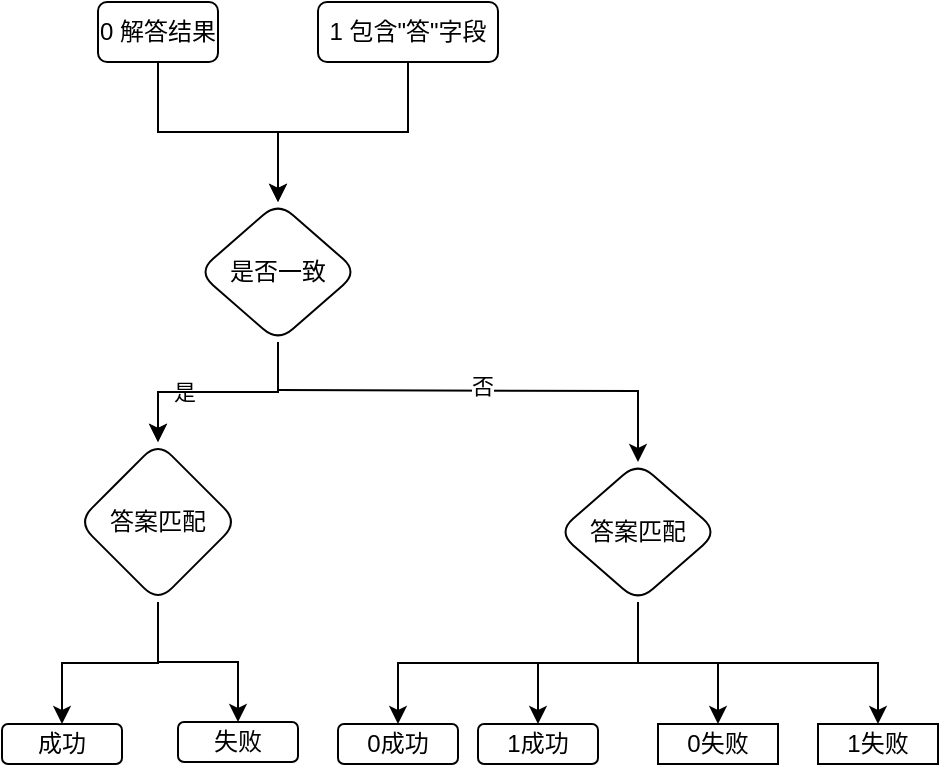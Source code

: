 <mxfile version="26.1.3" pages="3">
  <diagram name="第 1 页" id="P6E8zjEykWlbqtwnReJS">
    <mxGraphModel dx="773" dy="414" grid="1" gridSize="10" guides="1" tooltips="1" connect="1" arrows="1" fold="1" page="1" pageScale="1" pageWidth="827" pageHeight="1169" math="0" shadow="0">
      <root>
        <mxCell id="0" />
        <mxCell id="1" parent="0" />
        <mxCell id="YBJId6t4CinMJ43xVwXh-3" style="edgeStyle=orthogonalEdgeStyle;rounded=0;orthogonalLoop=1;jettySize=auto;html=1;entryX=0.5;entryY=0;entryDx=0;entryDy=0;" edge="1" parent="1" source="YBJId6t4CinMJ43xVwXh-1" target="YBJId6t4CinMJ43xVwXh-4">
          <mxGeometry relative="1" as="geometry">
            <mxPoint x="240" y="180" as="targetPoint" />
          </mxGeometry>
        </mxCell>
        <mxCell id="YBJId6t4CinMJ43xVwXh-1" value="0 解答结果" style="rounded=1;whiteSpace=wrap;html=1;" vertex="1" parent="1">
          <mxGeometry x="210" y="90" width="60" height="30" as="geometry" />
        </mxCell>
        <mxCell id="YBJId6t4CinMJ43xVwXh-5" value="" style="edgeStyle=orthogonalEdgeStyle;rounded=0;orthogonalLoop=1;jettySize=auto;html=1;" edge="1" parent="1" source="YBJId6t4CinMJ43xVwXh-2" target="YBJId6t4CinMJ43xVwXh-4">
          <mxGeometry relative="1" as="geometry" />
        </mxCell>
        <mxCell id="YBJId6t4CinMJ43xVwXh-2" value="1 包含&quot;答&quot;字段" style="rounded=1;whiteSpace=wrap;html=1;" vertex="1" parent="1">
          <mxGeometry x="320" y="90" width="90" height="30" as="geometry" />
        </mxCell>
        <mxCell id="YBJId6t4CinMJ43xVwXh-7" value="" style="edgeStyle=orthogonalEdgeStyle;rounded=0;orthogonalLoop=1;jettySize=auto;html=1;" edge="1" parent="1" source="YBJId6t4CinMJ43xVwXh-4" target="YBJId6t4CinMJ43xVwXh-6">
          <mxGeometry relative="1" as="geometry" />
        </mxCell>
        <mxCell id="YBJId6t4CinMJ43xVwXh-8" value="是" style="edgeLabel;html=1;align=center;verticalAlign=middle;resizable=0;points=[];" vertex="1" connectable="0" parent="YBJId6t4CinMJ43xVwXh-7">
          <mxGeometry x="0.317" relative="1" as="geometry">
            <mxPoint as="offset" />
          </mxGeometry>
        </mxCell>
        <mxCell id="YBJId6t4CinMJ43xVwXh-9" value="" style="edgeStyle=orthogonalEdgeStyle;rounded=0;orthogonalLoop=1;jettySize=auto;html=1;" edge="1" parent="1" source="YBJId6t4CinMJ43xVwXh-4" target="YBJId6t4CinMJ43xVwXh-6">
          <mxGeometry relative="1" as="geometry" />
        </mxCell>
        <mxCell id="YBJId6t4CinMJ43xVwXh-11" style="edgeStyle=orthogonalEdgeStyle;rounded=0;orthogonalLoop=1;jettySize=auto;html=1;exitX=0.5;exitY=1;exitDx=0;exitDy=0;entryX=0.5;entryY=0;entryDx=0;entryDy=0;" edge="1" parent="1" target="YBJId6t4CinMJ43xVwXh-10">
          <mxGeometry relative="1" as="geometry">
            <mxPoint x="300" y="284" as="sourcePoint" />
            <mxPoint x="480" y="344" as="targetPoint" />
          </mxGeometry>
        </mxCell>
        <mxCell id="YBJId6t4CinMJ43xVwXh-12" value="否" style="edgeLabel;html=1;align=center;verticalAlign=middle;resizable=0;points=[];" vertex="1" connectable="0" parent="YBJId6t4CinMJ43xVwXh-11">
          <mxGeometry x="-0.06" y="3" relative="1" as="geometry">
            <mxPoint as="offset" />
          </mxGeometry>
        </mxCell>
        <mxCell id="YBJId6t4CinMJ43xVwXh-4" value="是否一致" style="rhombus;whiteSpace=wrap;html=1;rounded=1;" vertex="1" parent="1">
          <mxGeometry x="260" y="190" width="80" height="70" as="geometry" />
        </mxCell>
        <mxCell id="YBJId6t4CinMJ43xVwXh-13" style="edgeStyle=orthogonalEdgeStyle;rounded=0;orthogonalLoop=1;jettySize=auto;html=1;entryX=0.5;entryY=0;entryDx=0;entryDy=0;" edge="1" parent="1" source="YBJId6t4CinMJ43xVwXh-6" target="YBJId6t4CinMJ43xVwXh-16">
          <mxGeometry relative="1" as="geometry">
            <mxPoint x="200" y="450" as="targetPoint" />
          </mxGeometry>
        </mxCell>
        <mxCell id="YBJId6t4CinMJ43xVwXh-15" value="" style="edgeStyle=orthogonalEdgeStyle;rounded=0;orthogonalLoop=1;jettySize=auto;html=1;" edge="1" parent="1" source="YBJId6t4CinMJ43xVwXh-6" target="YBJId6t4CinMJ43xVwXh-14">
          <mxGeometry relative="1" as="geometry" />
        </mxCell>
        <mxCell id="YBJId6t4CinMJ43xVwXh-6" value="答案匹配" style="rhombus;whiteSpace=wrap;html=1;rounded=1;" vertex="1" parent="1">
          <mxGeometry x="200" y="310" width="80" height="80" as="geometry" />
        </mxCell>
        <mxCell id="YBJId6t4CinMJ43xVwXh-22" style="edgeStyle=orthogonalEdgeStyle;rounded=0;orthogonalLoop=1;jettySize=auto;html=1;exitX=0.5;exitY=1;exitDx=0;exitDy=0;entryX=0.5;entryY=0;entryDx=0;entryDy=0;" edge="1" parent="1" source="YBJId6t4CinMJ43xVwXh-10" target="YBJId6t4CinMJ43xVwXh-17">
          <mxGeometry relative="1" as="geometry" />
        </mxCell>
        <mxCell id="YBJId6t4CinMJ43xVwXh-23" style="edgeStyle=orthogonalEdgeStyle;rounded=0;orthogonalLoop=1;jettySize=auto;html=1;entryX=0.5;entryY=0;entryDx=0;entryDy=0;" edge="1" parent="1" source="YBJId6t4CinMJ43xVwXh-10" target="YBJId6t4CinMJ43xVwXh-19">
          <mxGeometry relative="1" as="geometry" />
        </mxCell>
        <mxCell id="YBJId6t4CinMJ43xVwXh-25" style="edgeStyle=orthogonalEdgeStyle;rounded=0;orthogonalLoop=1;jettySize=auto;html=1;exitX=0.5;exitY=1;exitDx=0;exitDy=0;entryX=0.5;entryY=0;entryDx=0;entryDy=0;" edge="1" parent="1" source="YBJId6t4CinMJ43xVwXh-10" target="YBJId6t4CinMJ43xVwXh-18">
          <mxGeometry relative="1" as="geometry" />
        </mxCell>
        <mxCell id="YBJId6t4CinMJ43xVwXh-26" style="edgeStyle=orthogonalEdgeStyle;rounded=0;orthogonalLoop=1;jettySize=auto;html=1;exitX=0.5;exitY=1;exitDx=0;exitDy=0;entryX=0.5;entryY=0;entryDx=0;entryDy=0;" edge="1" parent="1" source="YBJId6t4CinMJ43xVwXh-10" target="YBJId6t4CinMJ43xVwXh-20">
          <mxGeometry relative="1" as="geometry" />
        </mxCell>
        <mxCell id="YBJId6t4CinMJ43xVwXh-10" value="答案匹配" style="rhombus;whiteSpace=wrap;html=1;rounded=1;" vertex="1" parent="1">
          <mxGeometry x="440" y="320" width="80" height="70" as="geometry" />
        </mxCell>
        <mxCell id="YBJId6t4CinMJ43xVwXh-14" value="失败" style="whiteSpace=wrap;html=1;rounded=1;" vertex="1" parent="1">
          <mxGeometry x="250" y="450" width="60" height="20" as="geometry" />
        </mxCell>
        <mxCell id="YBJId6t4CinMJ43xVwXh-16" value="成功" style="whiteSpace=wrap;html=1;rounded=1;" vertex="1" parent="1">
          <mxGeometry x="162" y="451" width="60" height="20" as="geometry" />
        </mxCell>
        <mxCell id="YBJId6t4CinMJ43xVwXh-17" value="1成功" style="whiteSpace=wrap;html=1;rounded=1;" vertex="1" parent="1">
          <mxGeometry x="400" y="451" width="60" height="20" as="geometry" />
        </mxCell>
        <mxCell id="YBJId6t4CinMJ43xVwXh-18" value="0成功" style="whiteSpace=wrap;html=1;rounded=1;" vertex="1" parent="1">
          <mxGeometry x="330" y="451" width="60" height="20" as="geometry" />
        </mxCell>
        <mxCell id="YBJId6t4CinMJ43xVwXh-19" value="0失败" style="whiteSpace=wrap;html=1;rounded=1;arcSize=0;" vertex="1" parent="1">
          <mxGeometry x="490" y="451" width="60" height="20" as="geometry" />
        </mxCell>
        <mxCell id="YBJId6t4CinMJ43xVwXh-20" value="1失败" style="whiteSpace=wrap;html=1;rounded=1;arcSize=0;" vertex="1" parent="1">
          <mxGeometry x="570" y="451" width="60" height="20" as="geometry" />
        </mxCell>
      </root>
    </mxGraphModel>
  </diagram>
  <diagram id="29EoOhL5fd7NypNhxj3P" name="第 2 页">
    <mxGraphModel dx="743" dy="556" grid="1" gridSize="10" guides="1" tooltips="1" connect="1" arrows="1" fold="1" page="1" pageScale="1" pageWidth="827" pageHeight="1169" math="0" shadow="0">
      <root>
        <mxCell id="0" />
        <mxCell id="1" parent="0" />
        <mxCell id="XEcr6bu9GqmoWImsLkUs-4" value="" style="edgeStyle=orthogonalEdgeStyle;rounded=0;orthogonalLoop=1;jettySize=auto;html=1;" edge="1" parent="1" source="XEcr6bu9GqmoWImsLkUs-1" target="XEcr6bu9GqmoWImsLkUs-3">
          <mxGeometry relative="1" as="geometry" />
        </mxCell>
        <mxCell id="XEcr6bu9GqmoWImsLkUs-1" value="题库答案" style="rounded=1;whiteSpace=wrap;html=1;" vertex="1" parent="1">
          <mxGeometry x="120" y="160" width="70" height="30" as="geometry" />
        </mxCell>
        <mxCell id="XEcr6bu9GqmoWImsLkUs-5" style="edgeStyle=orthogonalEdgeStyle;rounded=0;orthogonalLoop=1;jettySize=auto;html=1;entryX=0;entryY=0.5;entryDx=0;entryDy=0;" edge="1" parent="1" source="XEcr6bu9GqmoWImsLkUs-2" target="XEcr6bu9GqmoWImsLkUs-3">
          <mxGeometry relative="1" as="geometry" />
        </mxCell>
        <mxCell id="XEcr6bu9GqmoWImsLkUs-2" value="OCR答案" style="rounded=1;whiteSpace=wrap;html=1;" vertex="1" parent="1">
          <mxGeometry x="120" y="210" width="70" height="30" as="geometry" />
        </mxCell>
        <mxCell id="XEcr6bu9GqmoWImsLkUs-7" value="" style="edgeStyle=orthogonalEdgeStyle;rounded=0;orthogonalLoop=1;jettySize=auto;html=1;" edge="1" parent="1" source="XEcr6bu9GqmoWImsLkUs-3" target="XEcr6bu9GqmoWImsLkUs-6">
          <mxGeometry relative="1" as="geometry" />
        </mxCell>
        <mxCell id="XEcr6bu9GqmoWImsLkUs-14" value="" style="edgeStyle=orthogonalEdgeStyle;rounded=0;orthogonalLoop=1;jettySize=auto;html=1;" edge="1" parent="1" source="XEcr6bu9GqmoWImsLkUs-3" target="XEcr6bu9GqmoWImsLkUs-13">
          <mxGeometry relative="1" as="geometry" />
        </mxCell>
        <mxCell id="XEcr6bu9GqmoWImsLkUs-16" value="" style="edgeStyle=orthogonalEdgeStyle;rounded=0;orthogonalLoop=1;jettySize=auto;html=1;" edge="1" parent="1" source="XEcr6bu9GqmoWImsLkUs-3" target="XEcr6bu9GqmoWImsLkUs-15">
          <mxGeometry relative="1" as="geometry" />
        </mxCell>
        <mxCell id="XEcr6bu9GqmoWImsLkUs-3" value="格式规范化" style="whiteSpace=wrap;html=1;rounded=1;" vertex="1" parent="1">
          <mxGeometry x="240" y="180" width="70" height="40" as="geometry" />
        </mxCell>
        <mxCell id="XEcr6bu9GqmoWImsLkUs-9" value="" style="edgeStyle=orthogonalEdgeStyle;rounded=0;orthogonalLoop=1;jettySize=auto;html=1;" edge="1" parent="1" source="XEcr6bu9GqmoWImsLkUs-6" target="XEcr6bu9GqmoWImsLkUs-8">
          <mxGeometry relative="1" as="geometry" />
        </mxCell>
        <mxCell id="XEcr6bu9GqmoWImsLkUs-18" value="" style="edgeStyle=orthogonalEdgeStyle;rounded=0;orthogonalLoop=1;jettySize=auto;html=1;" edge="1" parent="1" source="XEcr6bu9GqmoWImsLkUs-6" target="XEcr6bu9GqmoWImsLkUs-17">
          <mxGeometry relative="1" as="geometry" />
        </mxCell>
        <mxCell id="XEcr6bu9GqmoWImsLkUs-20" value="" style="edgeStyle=orthogonalEdgeStyle;rounded=0;orthogonalLoop=1;jettySize=auto;html=1;" edge="1" parent="1" source="XEcr6bu9GqmoWImsLkUs-6" target="XEcr6bu9GqmoWImsLkUs-19">
          <mxGeometry relative="1" as="geometry" />
        </mxCell>
        <mxCell id="XEcr6bu9GqmoWImsLkUs-6" value="题库答案提取用户作答抽取" style="whiteSpace=wrap;html=1;rounded=1;" vertex="1" parent="1">
          <mxGeometry x="402" y="175" width="85" height="50" as="geometry" />
        </mxCell>
        <mxCell id="XEcr6bu9GqmoWImsLkUs-23" value="" style="edgeStyle=orthogonalEdgeStyle;rounded=0;orthogonalLoop=1;jettySize=auto;html=1;" edge="1" parent="1" source="XEcr6bu9GqmoWImsLkUs-8" target="XEcr6bu9GqmoWImsLkUs-22">
          <mxGeometry relative="1" as="geometry" />
        </mxCell>
        <mxCell id="XEcr6bu9GqmoWImsLkUs-25" value="" style="edgeStyle=orthogonalEdgeStyle;rounded=0;orthogonalLoop=1;jettySize=auto;html=1;" edge="1" parent="1" source="XEcr6bu9GqmoWImsLkUs-8" target="XEcr6bu9GqmoWImsLkUs-24">
          <mxGeometry relative="1" as="geometry" />
        </mxCell>
        <mxCell id="XEcr6bu9GqmoWImsLkUs-8" value="答案比对" style="whiteSpace=wrap;html=1;rounded=1;" vertex="1" parent="1">
          <mxGeometry x="580" y="175" width="78.5" height="50" as="geometry" />
        </mxCell>
        <mxCell id="XEcr6bu9GqmoWImsLkUs-13" value="1.去除冗余字符,例如\n、空格、。、，等;&amp;nbsp;&lt;div&gt;&lt;br&gt;&lt;/div&gt;" style="whiteSpace=wrap;html=1;rounded=1;" vertex="1" parent="1">
          <mxGeometry x="218.75" y="290" width="111.25" height="150" as="geometry" />
        </mxCell>
        <mxCell id="XEcr6bu9GqmoWImsLkUs-15" value="题库答案可以直接进行规整化&lt;div&gt;&lt;br&gt;&lt;div&gt;用户作答只能线上进行规整化&lt;/div&gt;&lt;/div&gt;" style="whiteSpace=wrap;html=1;rounded=1;" vertex="1" parent="1">
          <mxGeometry x="207" y="40" width="135" height="70" as="geometry" />
        </mxCell>
        <mxCell id="XEcr6bu9GqmoWImsLkUs-17" value="1.需要根据题型使用不同的正则进行抽取，例如解方程，可以使用&#39;字母=数值&#39;的形式抽取答案" style="whiteSpace=wrap;html=1;rounded=1;" vertex="1" parent="1">
          <mxGeometry x="383.5" y="290" width="120.5" height="150" as="geometry" />
        </mxCell>
        <mxCell id="XEcr6bu9GqmoWImsLkUs-19" value="题库答案可以提前抽取成一个list，并且是排序好的&lt;div&gt;&lt;br&gt;&lt;div&gt;用户作答只能线上使用模型+规则进行抽取&lt;/div&gt;&lt;/div&gt;" style="whiteSpace=wrap;html=1;rounded=1;" vertex="1" parent="1">
          <mxGeometry x="365" y="40" width="160" height="70" as="geometry" />
        </mxCell>
        <mxCell id="XEcr6bu9GqmoWImsLkUs-22" value="1.直接字符串级别比较；&lt;div&gt;2.将题库答案格式向用户作答抽取结果对齐/用户作答抽取结果向题库答案格式对齐&lt;/div&gt;" style="whiteSpace=wrap;html=1;rounded=1;" vertex="1" parent="1">
          <mxGeometry x="559.25" y="290" width="120.75" height="150" as="geometry" />
        </mxCell>
        <mxCell id="XEcr6bu9GqmoWImsLkUs-24" value="线上进行比对&lt;div&gt;规则+模型&lt;/div&gt;" style="whiteSpace=wrap;html=1;rounded=1;" vertex="1" parent="1">
          <mxGeometry x="559.25" y="40" width="120" height="60" as="geometry" />
        </mxCell>
      </root>
    </mxGraphModel>
  </diagram>
  <diagram id="o6Bda8zBXk-m21hfo-ji" name="第 3 页">
    <mxGraphModel dx="1745" dy="615" grid="1" gridSize="10" guides="1" tooltips="1" connect="1" arrows="1" fold="1" page="1" pageScale="1" pageWidth="827" pageHeight="1169" math="0" shadow="0">
      <root>
        <mxCell id="0" />
        <mxCell id="1" parent="0" />
        <mxCell id="61giJdoqG98BgG1m5XoA-6" value="" style="edgeStyle=orthogonalEdgeStyle;rounded=0;orthogonalLoop=1;jettySize=auto;html=1;" edge="1" parent="1" source="61giJdoqG98BgG1m5XoA-1" target="61giJdoqG98BgG1m5XoA-5">
          <mxGeometry relative="1" as="geometry" />
        </mxCell>
        <mxCell id="61giJdoqG98BgG1m5XoA-1" value="jyy题型" style="rounded=0;whiteSpace=wrap;html=1;" vertex="1" parent="1">
          <mxGeometry x="160" y="110" width="50" height="20" as="geometry" />
        </mxCell>
        <mxCell id="61giJdoqG98BgG1m5XoA-8" value="" style="edgeStyle=orthogonalEdgeStyle;rounded=0;orthogonalLoop=1;jettySize=auto;html=1;" edge="1" parent="1" source="61giJdoqG98BgG1m5XoA-5" target="61giJdoqG98BgG1m5XoA-7">
          <mxGeometry relative="1" as="geometry" />
        </mxCell>
        <mxCell id="61giJdoqG98BgG1m5XoA-9" value="不是" style="edgeLabel;html=1;align=center;verticalAlign=middle;resizable=0;points=[];" vertex="1" connectable="0" parent="61giJdoqG98BgG1m5XoA-8">
          <mxGeometry x="0.05" y="-1" relative="1" as="geometry">
            <mxPoint as="offset" />
          </mxGeometry>
        </mxCell>
        <mxCell id="61giJdoqG98BgG1m5XoA-11" value="" style="edgeStyle=orthogonalEdgeStyle;rounded=0;orthogonalLoop=1;jettySize=auto;html=1;" edge="1" parent="1" source="61giJdoqG98BgG1m5XoA-5" target="61giJdoqG98BgG1m5XoA-10">
          <mxGeometry relative="1" as="geometry" />
        </mxCell>
        <mxCell id="61giJdoqG98BgG1m5XoA-12" value="是" style="edgeLabel;html=1;align=center;verticalAlign=middle;resizable=0;points=[];" vertex="1" connectable="0" parent="61giJdoqG98BgG1m5XoA-11">
          <mxGeometry x="-0.287" relative="1" as="geometry">
            <mxPoint x="1" as="offset" />
          </mxGeometry>
        </mxCell>
        <mxCell id="61giJdoqG98BgG1m5XoA-5" value="是否复合题" style="rhombus;whiteSpace=wrap;html=1;rounded=0;" vertex="1" parent="1">
          <mxGeometry x="147.5" y="190" width="75" height="60" as="geometry" />
        </mxCell>
        <mxCell id="61giJdoqG98BgG1m5XoA-16" value="" style="edgeStyle=orthogonalEdgeStyle;rounded=0;orthogonalLoop=1;jettySize=auto;html=1;" edge="1" parent="1" source="61giJdoqG98BgG1m5XoA-7" target="61giJdoqG98BgG1m5XoA-15">
          <mxGeometry relative="1" as="geometry" />
        </mxCell>
        <mxCell id="61giJdoqG98BgG1m5XoA-18" value="" style="edgeStyle=orthogonalEdgeStyle;rounded=0;orthogonalLoop=1;jettySize=auto;html=1;" edge="1" parent="1" source="61giJdoqG98BgG1m5XoA-7" target="61giJdoqG98BgG1m5XoA-17">
          <mxGeometry relative="1" as="geometry" />
        </mxCell>
        <mxCell id="61giJdoqG98BgG1m5XoA-7" value="题型判断(step0)" style="whiteSpace=wrap;html=1;rounded=0;" vertex="1" parent="1">
          <mxGeometry x="130" y="330" width="110" height="40" as="geometry" />
        </mxCell>
        <mxCell id="61giJdoqG98BgG1m5XoA-13" style="edgeStyle=orthogonalEdgeStyle;rounded=0;orthogonalLoop=1;jettySize=auto;html=1;entryX=1;entryY=0.5;entryDx=0;entryDy=0;" edge="1" parent="1" source="61giJdoqG98BgG1m5XoA-10" target="61giJdoqG98BgG1m5XoA-7">
          <mxGeometry relative="1" as="geometry">
            <mxPoint x="250" y="350" as="targetPoint" />
            <Array as="points">
              <mxPoint x="360" y="350" />
            </Array>
          </mxGeometry>
        </mxCell>
        <mxCell id="61giJdoqG98BgG1m5XoA-30" value="" style="edgeStyle=orthogonalEdgeStyle;rounded=0;orthogonalLoop=1;jettySize=auto;html=1;" edge="1" parent="1" source="61giJdoqG98BgG1m5XoA-10" target="61giJdoqG98BgG1m5XoA-29">
          <mxGeometry relative="1" as="geometry" />
        </mxCell>
        <mxCell id="61giJdoqG98BgG1m5XoA-10" value="取出所有child list中题目" style="whiteSpace=wrap;html=1;rounded=0;" vertex="1" parent="1">
          <mxGeometry x="280" y="190" width="130" height="60" as="geometry" />
        </mxCell>
        <mxCell id="61giJdoqG98BgG1m5XoA-15" value="可批：选择(单/多/多选多)、判断、排序、完形填空、连词成句&lt;div&gt;不可批：画图、配对、作文、pdf、录入错题、分类题、录音、语音跟读&lt;/div&gt;&lt;div&gt;其他题型：需要r1&lt;/div&gt;" style="whiteSpace=wrap;html=1;rounded=0;" vertex="1" parent="1">
          <mxGeometry x="-70" y="285" width="130" height="130" as="geometry" />
        </mxCell>
        <mxCell id="61giJdoqG98BgG1m5XoA-20" value="" style="edgeStyle=orthogonalEdgeStyle;rounded=0;orthogonalLoop=1;jettySize=auto;html=1;" edge="1" parent="1" source="61giJdoqG98BgG1m5XoA-17" target="61giJdoqG98BgG1m5XoA-19">
          <mxGeometry relative="1" as="geometry" />
        </mxCell>
        <mxCell id="61giJdoqG98BgG1m5XoA-22" value="" style="edgeStyle=orthogonalEdgeStyle;rounded=0;orthogonalLoop=1;jettySize=auto;html=1;" edge="1" parent="1" source="61giJdoqG98BgG1m5XoA-17" target="61giJdoqG98BgG1m5XoA-21">
          <mxGeometry relative="1" as="geometry" />
        </mxCell>
        <mxCell id="61giJdoqG98BgG1m5XoA-17" value="规则判断答案(step1)" style="whiteSpace=wrap;html=1;rounded=0;" vertex="1" parent="1">
          <mxGeometry x="125" y="440" width="120" height="60" as="geometry" />
        </mxCell>
        <mxCell id="61giJdoqG98BgG1m5XoA-19" value="不可批：包含&quot;略&quot;、&quot;画图略&quot;、&quot;如图所示&quot;、&quot;见解析&quot;、&quot;&amp;lt;img&quot;、&quot;合理即可&quot;" style="whiteSpace=wrap;html=1;rounded=0;" vertex="1" parent="1">
          <mxGeometry x="325" y="440" width="120" height="60" as="geometry" />
        </mxCell>
        <mxCell id="61giJdoqG98BgG1m5XoA-24" value="" style="edgeStyle=orthogonalEdgeStyle;rounded=0;orthogonalLoop=1;jettySize=auto;html=1;" edge="1" parent="1" source="61giJdoqG98BgG1m5XoA-21" target="61giJdoqG98BgG1m5XoA-23">
          <mxGeometry relative="1" as="geometry" />
        </mxCell>
        <mxCell id="61giJdoqG98BgG1m5XoA-26" value="" style="edgeStyle=orthogonalEdgeStyle;rounded=0;orthogonalLoop=1;jettySize=auto;html=1;" edge="1" parent="1" source="61giJdoqG98BgG1m5XoA-21" target="61giJdoqG98BgG1m5XoA-25">
          <mxGeometry relative="1" as="geometry" />
        </mxCell>
        <mxCell id="61giJdoqG98BgG1m5XoA-21" value="规则判断题型(step2)" style="whiteSpace=wrap;html=1;rounded=0;" vertex="1" parent="1">
          <mxGeometry x="122.5" y="580" width="125" height="50" as="geometry" />
        </mxCell>
        <mxCell id="61giJdoqG98BgG1m5XoA-23" value="不可批：画图题、竖式题、作文题、证明题" style="whiteSpace=wrap;html=1;rounded=0;" vertex="1" parent="1">
          <mxGeometry x="-80" y="575" width="120" height="60" as="geometry" />
        </mxCell>
        <mxCell id="61giJdoqG98BgG1m5XoA-25" value="r1判断题型与是否可批(step3)" style="whiteSpace=wrap;html=1;rounded=0;" vertex="1" parent="1">
          <mxGeometry x="117.5" y="680" width="135" height="60" as="geometry" />
        </mxCell>
        <mxCell id="61giJdoqG98BgG1m5XoA-29" value="1.改进规则所有复合题中的子题不可批才不可批&lt;div&gt;2.竖式题拼接最外层的content&lt;/div&gt;" style="whiteSpace=wrap;html=1;rounded=0;" vertex="1" parent="1">
          <mxGeometry x="470" y="190" width="155" height="60" as="geometry" />
        </mxCell>
      </root>
    </mxGraphModel>
  </diagram>
</mxfile>
